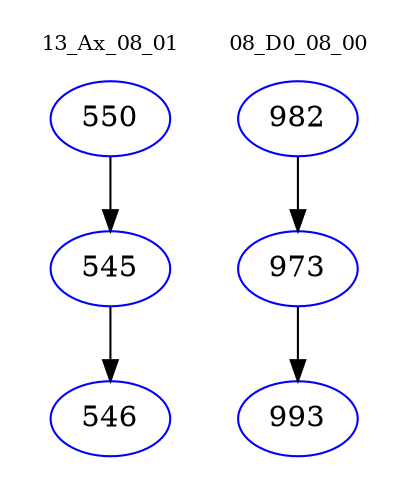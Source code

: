 digraph{
subgraph cluster_0 {
color = white
label = "13_Ax_08_01";
fontsize=10;
T0_550 [label="550", color="blue"]
T0_550 -> T0_545 [color="black"]
T0_545 [label="545", color="blue"]
T0_545 -> T0_546 [color="black"]
T0_546 [label="546", color="blue"]
}
subgraph cluster_1 {
color = white
label = "08_D0_08_00";
fontsize=10;
T1_982 [label="982", color="blue"]
T1_982 -> T1_973 [color="black"]
T1_973 [label="973", color="blue"]
T1_973 -> T1_993 [color="black"]
T1_993 [label="993", color="blue"]
}
}
